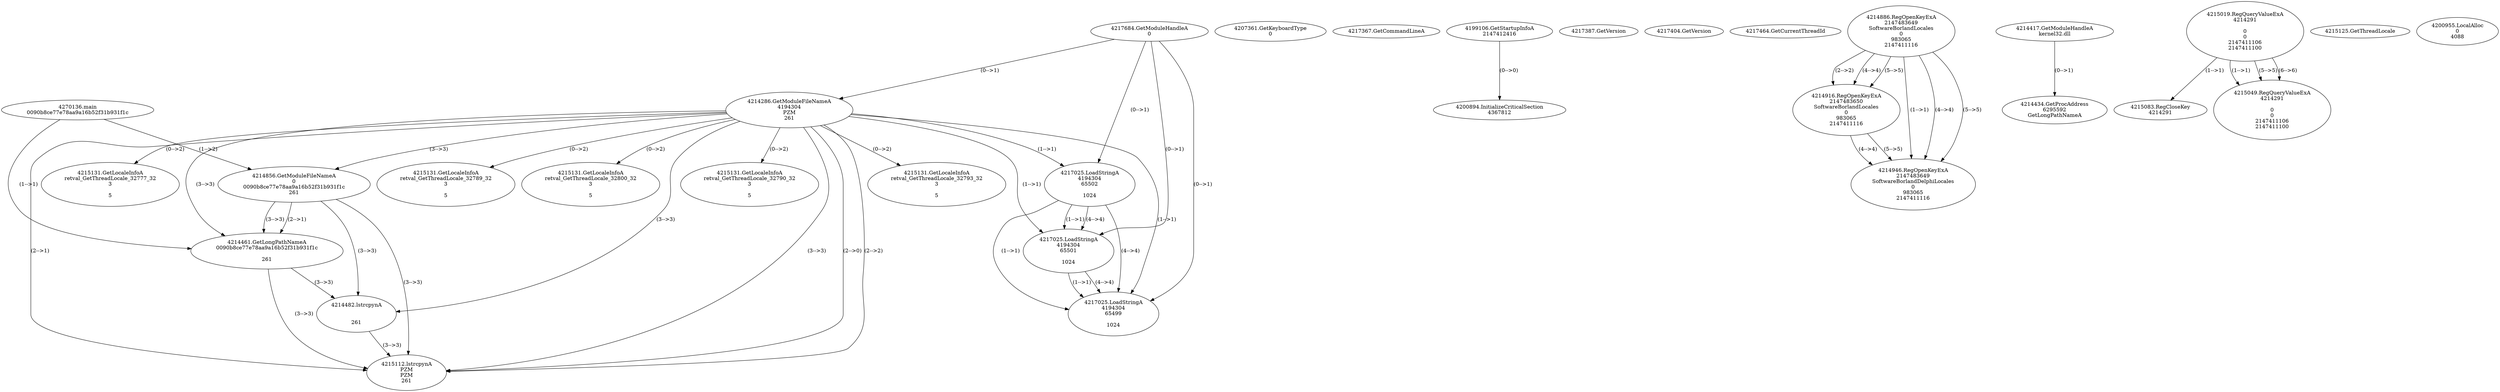 // Global SCDG with merge call
digraph {
	0 [label="4270136.main
0090b8ce77e78aa9a16b52f31b931f1c"]
	1 [label="4217684.GetModuleHandleA
0"]
	2 [label="4207361.GetKeyboardType
0"]
	3 [label="4217367.GetCommandLineA
"]
	4 [label="4199106.GetStartupInfoA
2147412416"]
	5 [label="4217387.GetVersion
"]
	6 [label="4217404.GetVersion
"]
	7 [label="4217464.GetCurrentThreadId
"]
	8 [label="4214286.GetModuleFileNameA
4194304
PZM
261"]
	1 -> 8 [label="(0-->1)"]
	9 [label="4214856.GetModuleFileNameA
0
0090b8ce77e78aa9a16b52f31b931f1c
261"]
	0 -> 9 [label="(1-->2)"]
	8 -> 9 [label="(3-->3)"]
	10 [label="4214886.RegOpenKeyExA
2147483649
Software\Borland\Locales
0
983065
2147411116"]
	11 [label="4214916.RegOpenKeyExA
2147483650
Software\Borland\Locales
0
983065
2147411116"]
	10 -> 11 [label="(2-->2)"]
	10 -> 11 [label="(4-->4)"]
	10 -> 11 [label="(5-->5)"]
	12 [label="4214417.GetModuleHandleA
kernel32.dll"]
	13 [label="4214434.GetProcAddress
6295592
GetLongPathNameA"]
	12 -> 13 [label="(0-->1)"]
	14 [label="4214461.GetLongPathNameA
0090b8ce77e78aa9a16b52f31b931f1c

261"]
	0 -> 14 [label="(1-->1)"]
	9 -> 14 [label="(2-->1)"]
	8 -> 14 [label="(3-->3)"]
	9 -> 14 [label="(3-->3)"]
	15 [label="4214482.lstrcpynA


261"]
	8 -> 15 [label="(3-->3)"]
	9 -> 15 [label="(3-->3)"]
	14 -> 15 [label="(3-->3)"]
	16 [label="4215019.RegQueryValueExA
4214291

0
0
2147411106
2147411100"]
	17 [label="4215083.RegCloseKey
4214291"]
	16 -> 17 [label="(1-->1)"]
	18 [label="4215112.lstrcpynA
PZM
PZM
261"]
	8 -> 18 [label="(2-->1)"]
	8 -> 18 [label="(2-->2)"]
	8 -> 18 [label="(3-->3)"]
	9 -> 18 [label="(3-->3)"]
	14 -> 18 [label="(3-->3)"]
	15 -> 18 [label="(3-->3)"]
	8 -> 18 [label="(2-->0)"]
	19 [label="4215125.GetThreadLocale
"]
	20 [label="4215131.GetLocaleInfoA
retval_GetThreadLocale_32793_32
3

5"]
	8 -> 20 [label="(0-->2)"]
	21 [label="4217025.LoadStringA
4194304
65502

1024"]
	1 -> 21 [label="(0-->1)"]
	8 -> 21 [label="(1-->1)"]
	22 [label="4217025.LoadStringA
4194304
65501

1024"]
	1 -> 22 [label="(0-->1)"]
	8 -> 22 [label="(1-->1)"]
	21 -> 22 [label="(1-->1)"]
	21 -> 22 [label="(4-->4)"]
	23 [label="4214946.RegOpenKeyExA
2147483649
Software\Borland\Delphi\Locales
0
983065
2147411116"]
	10 -> 23 [label="(1-->1)"]
	10 -> 23 [label="(4-->4)"]
	11 -> 23 [label="(4-->4)"]
	10 -> 23 [label="(5-->5)"]
	11 -> 23 [label="(5-->5)"]
	24 [label="4215131.GetLocaleInfoA
retval_GetThreadLocale_32777_32
3

5"]
	8 -> 24 [label="(0-->2)"]
	25 [label="4217025.LoadStringA
4194304
65499

1024"]
	1 -> 25 [label="(0-->1)"]
	8 -> 25 [label="(1-->1)"]
	21 -> 25 [label="(1-->1)"]
	22 -> 25 [label="(1-->1)"]
	21 -> 25 [label="(4-->4)"]
	22 -> 25 [label="(4-->4)"]
	26 [label="4215049.RegQueryValueExA
4214291

0
0
2147411106
2147411100"]
	16 -> 26 [label="(1-->1)"]
	16 -> 26 [label="(5-->5)"]
	16 -> 26 [label="(6-->6)"]
	27 [label="4215131.GetLocaleInfoA
retval_GetThreadLocale_32789_32
3

5"]
	8 -> 27 [label="(0-->2)"]
	28 [label="4215131.GetLocaleInfoA
retval_GetThreadLocale_32800_32
3

5"]
	8 -> 28 [label="(0-->2)"]
	29 [label="4200894.InitializeCriticalSection
4367812"]
	4 -> 29 [label="(0-->0)"]
	30 [label="4200955.LocalAlloc
0
4088"]
	31 [label="4215131.GetLocaleInfoA
retval_GetThreadLocale_32790_32
3

5"]
	8 -> 31 [label="(0-->2)"]
}
